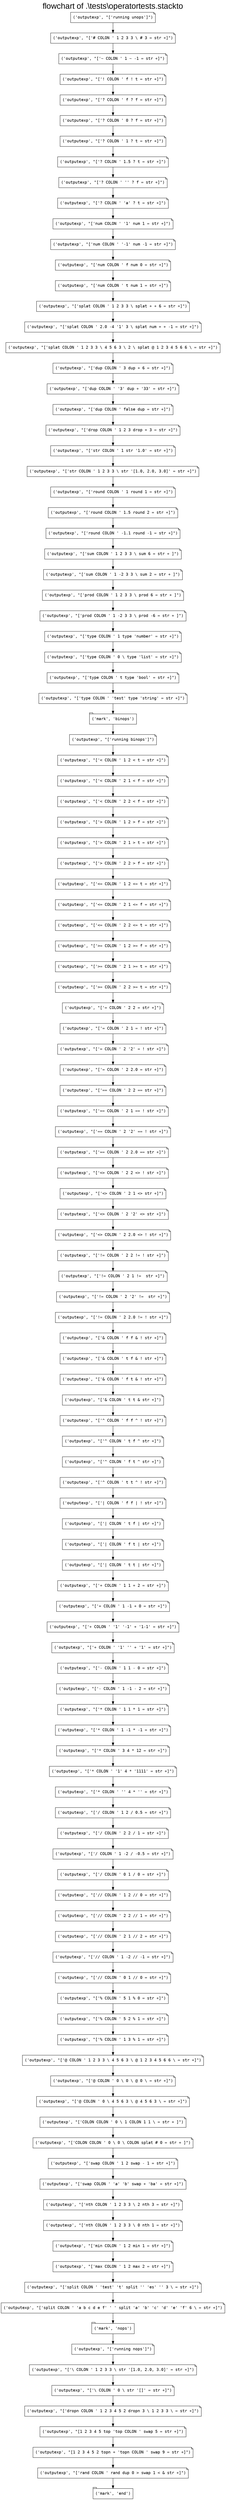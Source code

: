 digraph "flowchart of .\\tests\\operatortests.stackto" {
	label="flowchart of .\\tests\\operatortests.stackto"
	labelloc=t
	fontsize=28
	fontname=Arial
	node [fontname=Consolas]
	edge [fontname=Consolas]
	node [shape=tab]
	"('mark', 'binops')"
	node [shape=oval]
	node [shape=tab]
	"('mark', 'nops')"
	node [shape=oval]
	node [shape=tab]
	"('mark', 'end')"
	node [shape=oval]
	node [shape=note]
	"('outputexp', \"['running unops']\")"
	node [shape=oval]
	node [shape=note]
	"('outputexp', \"['# COLON ' 1 2 3 3 \\ # 3 = str +]\")"
	node [shape=oval]
	node [shape=note]
	"('outputexp', \"['~ COLON ' 1 ~ -1 = str +]\")"
	node [shape=oval]
	node [shape=note]
	"('outputexp', \"['! COLON ' f ! t = str +]\")"
	node [shape=oval]
	node [shape=note]
	"('outputexp', \"['? COLON ' f ? f = str +]\")"
	node [shape=oval]
	node [shape=note]
	"('outputexp', \"['? COLON ' 0 ? f = str +]\")"
	node [shape=oval]
	node [shape=note]
	"('outputexp', \"['? COLON ' 1 ? t = str +]\")"
	node [shape=oval]
	node [shape=note]
	"('outputexp', \"['? COLON ' 1.5 ? t = str +]\")"
	node [shape=oval]
	node [shape=note]
	"('outputexp', \"['? COLON ' '' ? f = str +]\")"
	node [shape=oval]
	node [shape=note]
	"('outputexp', \"['? COLON ' 'a' ? t = str +]\")"
	node [shape=oval]
	node [shape=note]
	"('outputexp', \"['num COLON ' '1' num 1 = str +]\")"
	node [shape=oval]
	node [shape=note]
	"('outputexp', \"['num COLON ' '-1' num -1 = str +]\")"
	node [shape=oval]
	node [shape=note]
	"('outputexp', \"['num COLON ' f num 0 = str +]\")"
	node [shape=oval]
	node [shape=note]
	"('outputexp', \"['num COLON ' t num 1 = str +]\")"
	node [shape=oval]
	node [shape=note]
	"('outputexp', \"['splat COLON ' 1 2 3 3 \\ splat + + 6 = str +]\")"
	node [shape=oval]
	node [shape=note]
	"('outputexp', \"['splat COLON ' 2.0 -4 '1' 3 \\ splat num + + -1 = str +]\")"
	node [shape=oval]
	node [shape=note]
	"('outputexp', \"['splat COLON ' 1 2 3 3 \\ 4 5 6 3 \\ 2 \\ splat @ 1 2 3 4 5 6 6 \\ = str +]\")"
	node [shape=oval]
	node [shape=note]
	"('outputexp', \"['dup COLON ' 3 dup + 6 = str +]\")"
	node [shape=oval]
	node [shape=note]
	"('outputexp', \"['dup COLON ' '3' dup + '33' = str +]\")"
	node [shape=oval]
	node [shape=note]
	"('outputexp', \"['dup COLON ' false dup = str +]\")"
	node [shape=oval]
	node [shape=note]
	"('outputexp', \"['drop COLON ' 1 2 3 drop + 3 = str +]\")"
	node [shape=oval]
	node [shape=note]
	"('outputexp', \"['str COLON ' 1 str '1.0' = str +]\")"
	node [shape=oval]
	node [shape=note]
	"('outputexp', \"['str COLON ' 1 2 3 3 \\ str '[1.0, 2.0, 3.0]' = str +]\")"
	node [shape=oval]
	node [shape=note]
	"('outputexp', \"['round COLON ' 1 round 1 = str +]\")"
	node [shape=oval]
	node [shape=note]
	"('outputexp', \"['round COLON ' 1.5 round 2 = str +]\")"
	node [shape=oval]
	node [shape=note]
	"('outputexp', \"['round COLON ' -1.1 round -1 = str +]\")"
	node [shape=oval]
	node [shape=note]
	"('outputexp', \"['sum COLON ' 1 2 3 3 \\ sum 6 = str + ]\")"
	node [shape=oval]
	node [shape=note]
	"('outputexp', \"['sum COLON ' 1 -2 3 3 \\ sum 2 = str + ]\")"
	node [shape=oval]
	node [shape=note]
	"('outputexp', \"['prod COLON ' 1 2 3 3 \\ prod 6 = str + ]\")"
	node [shape=oval]
	node [shape=note]
	"('outputexp', \"['prod COLON ' 1 -2 3 3 \\ prod -6 = str + ]\")"
	node [shape=oval]
	node [shape=note]
	"('outputexp', \"['type COLON ' 1 type 'number' = str +]\")"
	node [shape=oval]
	node [shape=note]
	"('outputexp', \"['type COLON ' 0 \\ type 'list' = str +]\")"
	node [shape=oval]
	node [shape=note]
	"('outputexp', \"['type COLON ' t type 'bool' = str +]\")"
	node [shape=oval]
	node [shape=note]
	"('outputexp', \"['type COLON ' 'test' type 'string' = str +]\")"
	node [shape=oval]
	node [shape=note]
	"('outputexp', \"['running binops']\")"
	node [shape=oval]
	node [shape=note]
	"('outputexp', \"['< COLON ' 1 2 < t = str +]\")"
	node [shape=oval]
	node [shape=note]
	"('outputexp', \"['< COLON ' 2 1 < f = str +]\")"
	node [shape=oval]
	node [shape=note]
	"('outputexp', \"['< COLON ' 2 2 < f = str +]\")"
	node [shape=oval]
	node [shape=note]
	"('outputexp', \"['> COLON ' 1 2 > f = str +]\")"
	node [shape=oval]
	node [shape=note]
	"('outputexp', \"['> COLON ' 2 1 > t = str +]\")"
	node [shape=oval]
	node [shape=note]
	"('outputexp', \"['> COLON ' 2 2 > f = str +]\")"
	node [shape=oval]
	node [shape=note]
	"('outputexp', \"['<= COLON ' 1 2 <= t = str +]\")"
	node [shape=oval]
	node [shape=note]
	"('outputexp', \"['<= COLON ' 2 1 <= f = str +]\")"
	node [shape=oval]
	node [shape=note]
	"('outputexp', \"['<= COLON ' 2 2 <= t = str +]\")"
	node [shape=oval]
	node [shape=note]
	"('outputexp', \"['>= COLON ' 1 2 >= f = str +]\")"
	node [shape=oval]
	node [shape=note]
	"('outputexp', \"['>= COLON ' 2 1 >= t = str +]\")"
	node [shape=oval]
	node [shape=note]
	"('outputexp', \"['>= COLON ' 2 2 >= t = str +]\")"
	node [shape=oval]
	node [shape=note]
	"('outputexp', \"['= COLON ' 2 2 = str +]\")"
	node [shape=oval]
	node [shape=note]
	"('outputexp', \"['= COLON ' 2 1 = ! str +]\")"
	node [shape=oval]
	node [shape=note]
	"('outputexp', \"['= COLON ' 2 '2' = ! str +]\")"
	node [shape=oval]
	node [shape=note]
	"('outputexp', \"['= COLON ' 2 2.0 = str +]\")"
	node [shape=oval]
	node [shape=note]
	"('outputexp', \"['== COLON ' 2 2 == str +]\")"
	node [shape=oval]
	node [shape=note]
	"('outputexp', \"['== COLON ' 2 1 == ! str +]\")"
	node [shape=oval]
	node [shape=note]
	"('outputexp', \"['== COLON ' 2 '2' == ! str +]\")"
	node [shape=oval]
	node [shape=note]
	"('outputexp', \"['== COLON ' 2 2.0 == str +]\")"
	node [shape=oval]
	node [shape=note]
	"('outputexp', \"['<> COLON ' 2 2 <> ! str +]\")"
	node [shape=oval]
	node [shape=note]
	"('outputexp', \"['<> COLON ' 2 1 <> str +]\")"
	node [shape=oval]
	node [shape=note]
	"('outputexp', \"['<> COLON ' 2 '2' <> str +]\")"
	node [shape=oval]
	node [shape=note]
	"('outputexp', \"['<> COLON ' 2 2.0 <> ! str +]\")"
	node [shape=oval]
	node [shape=note]
	"('outputexp', \"['!= COLON ' 2 2 != ! str +]\")"
	node [shape=oval]
	node [shape=note]
	"('outputexp', \"['!= COLON ' 2 1 !=  str +]\")"
	node [shape=oval]
	node [shape=note]
	"('outputexp', \"['!= COLON ' 2 '2' !=  str +]\")"
	node [shape=oval]
	node [shape=note]
	"('outputexp', \"['!= COLON ' 2 2.0 != ! str +]\")"
	node [shape=oval]
	node [shape=note]
	"('outputexp', \"['& COLON ' f f & ! str +]\")"
	node [shape=oval]
	node [shape=note]
	"('outputexp', \"['& COLON ' t f & ! str +]\")"
	node [shape=oval]
	node [shape=note]
	"('outputexp', \"['& COLON ' f t & ! str +]\")"
	node [shape=oval]
	node [shape=note]
	"('outputexp', \"['& COLON ' t t & str +]\")"
	node [shape=oval]
	node [shape=note]
	"('outputexp', \"['^ COLON ' f f ^ ! str +]\")"
	node [shape=oval]
	node [shape=note]
	"('outputexp', \"['^ COLON ' t f ^ str +]\")"
	node [shape=oval]
	node [shape=note]
	"('outputexp', \"['^ COLON ' f t ^ str +]\")"
	node [shape=oval]
	node [shape=note]
	"('outputexp', \"['^ COLON ' t t ^ ! str +]\")"
	node [shape=oval]
	node [shape=note]
	"('outputexp', \"['| COLON ' f f | ! str +]\")"
	node [shape=oval]
	node [shape=note]
	"('outputexp', \"['| COLON ' t f | str +]\")"
	node [shape=oval]
	node [shape=note]
	"('outputexp', \"['| COLON ' f t | str +]\")"
	node [shape=oval]
	node [shape=note]
	"('outputexp', \"['| COLON ' t t | str +]\")"
	node [shape=oval]
	node [shape=note]
	"('outputexp', \"['+ COLON ' 1 1 + 2 = str +]\")"
	node [shape=oval]
	node [shape=note]
	"('outputexp', \"['+ COLON ' 1 -1 + 0 = str +]\")"
	node [shape=oval]
	node [shape=note]
	"('outputexp', \"['+ COLON ' '1' '-1' + '1-1' = str +]\")"
	node [shape=oval]
	node [shape=note]
	"('outputexp', \"['+ COLON ' '1' '' + '1' = str +]\")"
	node [shape=oval]
	node [shape=note]
	"('outputexp', \"['- COLON ' 1 1 - 0 = str +]\")"
	node [shape=oval]
	node [shape=note]
	"('outputexp', \"['- COLON ' 1 -1 - 2 = str +]\")"
	node [shape=oval]
	node [shape=note]
	"('outputexp', \"['* COLON ' 1 1 * 1 = str +]\")"
	node [shape=oval]
	node [shape=note]
	"('outputexp', \"['* COLON ' 1 -1 * -1 = str +]\")"
	node [shape=oval]
	node [shape=note]
	"('outputexp', \"['* COLON ' 3 4 * 12 = str +]\")"
	node [shape=oval]
	node [shape=note]
	"('outputexp', \"['* COLON ' '1' 4 * '1111' = str +]\")"
	node [shape=oval]
	node [shape=note]
	"('outputexp', \"['* COLON ' '' 4 * '' = str +]\")"
	node [shape=oval]
	node [shape=note]
	"('outputexp', \"['/ COLON ' 1 2 / 0.5 = str +]\")"
	node [shape=oval]
	node [shape=note]
	"('outputexp', \"['/ COLON ' 2 2 / 1 = str +]\")"
	node [shape=oval]
	node [shape=note]
	"('outputexp', \"['/ COLON ' 1 -2 / -0.5 = str +]\")"
	node [shape=oval]
	node [shape=note]
	"('outputexp', \"['/ COLON ' 0 1 / 0 = str +]\")"
	node [shape=oval]
	node [shape=note]
	"('outputexp', \"['// COLON ' 1 2 // 0 = str +]\")"
	node [shape=oval]
	node [shape=note]
	"('outputexp', \"['// COLON ' 2 2 // 1 = str +]\")"
	node [shape=oval]
	node [shape=note]
	"('outputexp', \"['// COLON ' 2 1 // 2 = str +]\")"
	node [shape=oval]
	node [shape=note]
	"('outputexp', \"['// COLON ' 1 -2 // -1 = str +]\")"
	node [shape=oval]
	node [shape=note]
	"('outputexp', \"['// COLON ' 0 1 // 0 = str +]\")"
	node [shape=oval]
	node [shape=note]
	"('outputexp', \"['% COLON ' 5 1 % 0 = str +]\")"
	node [shape=oval]
	node [shape=note]
	"('outputexp', \"['% COLON ' 5 2 % 1 = str +]\")"
	node [shape=oval]
	node [shape=note]
	"('outputexp', \"['% COLON ' 1 3 % 1 = str +]\")"
	node [shape=oval]
	node [shape=note]
	"('outputexp', \"['@ COLON ' 1 2 3 3 \\ 4 5 6 3 \\ @ 1 2 3 4 5 6 6 \\ = str +]\")"
	node [shape=oval]
	node [shape=note]
	"('outputexp', \"['@ COLON ' 0 \\ 0 \\ @ 0 \\ = str +]\")"
	node [shape=oval]
	node [shape=note]
	"('outputexp', \"['@ COLON ' 0 \\ 4 5 6 3 \\ @ 4 5 6 3 \\ = str +]\")"
	node [shape=oval]
	node [shape=note]
	"('outputexp', \"['COLON COLON ' 0 \\ 1 COLON 1 1 \\ = str + ]\")"
	node [shape=oval]
	node [shape=note]
	"('outputexp', \"['COLON COLON ' 0 \\ 0 \\ COLON splat # 0 = str + ]\")"
	node [shape=oval]
	node [shape=note]
	"('outputexp', \"['swap COLON ' 1 2 swap - 1 = str +]\")"
	node [shape=oval]
	node [shape=note]
	"('outputexp', \"['swap COLON ' 'a' 'b' swap + 'ba' = str +]\")"
	node [shape=oval]
	node [shape=note]
	"('outputexp', \"['nth COLON ' 1 2 3 3 \\ 2 nth 3 = str +]\")"
	node [shape=oval]
	node [shape=note]
	"('outputexp', \"['nth COLON ' 1 2 3 3 \\ 0 nth 1 = str +]\")"
	node [shape=oval]
	node [shape=note]
	"('outputexp', \"['min COLON ' 1 2 min 1 = str +]\")"
	node [shape=oval]
	node [shape=note]
	"('outputexp', \"['max COLON ' 1 2 max 2 = str +]\")"
	node [shape=oval]
	node [shape=note]
	"('outputexp', \"['split COLON ' 'test' 't' split '' 'es' '' 3 \\ = str +]\")"
	node [shape=oval]
	node [shape=note]
	"('outputexp', \"['split COLON ' 'a b c d e f' ' ' split 'a' 'b' 'c' 'd' 'e' 'f' 6 \\ = str +]\")"
	node [shape=oval]
	node [shape=note]
	"('outputexp', \"['running nops']\")"
	node [shape=oval]
	node [shape=note]
	"('outputexp', \"['\\ COLON ' 1 2 3 3 \\ str '[1.0, 2.0, 3.0]' = str +]\")"
	node [shape=oval]
	node [shape=note]
	"('outputexp', \"['\\ COLON ' 0 \\ str '[]' = str +]\")"
	node [shape=oval]
	node [shape=note]
	"('outputexp', \"['dropn COLON ' 1 2 3 4 5 2 dropn 3 \\ 1 2 3 3 \\ = str +]\")"
	node [shape=oval]
	node [shape=note]
	"('outputexp', \"[1 2 3 4 5 top 'top COLON ' swap 5 = str +]\")"
	node [shape=oval]
	node [shape=note]
	"('outputexp', \"[1 2 3 4 5 2 topn + 'topn COLON ' swap 9 = str +]\")"
	node [shape=oval]
	node [shape=note]
	"('outputexp', \"['rand COLON ' rand dup 0 > swap 1 < & str +]\")"
	node [shape=oval]
	"('outputexp', \"['running unops']\")" -> "('outputexp', \"['# COLON ' 1 2 3 3 \\ # 3 = str +]\")"
	"('outputexp', \"['# COLON ' 1 2 3 3 \\ # 3 = str +]\")" -> "('outputexp', \"['~ COLON ' 1 ~ -1 = str +]\")"
	"('outputexp', \"['~ COLON ' 1 ~ -1 = str +]\")" -> "('outputexp', \"['! COLON ' f ! t = str +]\")"
	"('outputexp', \"['! COLON ' f ! t = str +]\")" -> "('outputexp', \"['? COLON ' f ? f = str +]\")"
	"('outputexp', \"['? COLON ' f ? f = str +]\")" -> "('outputexp', \"['? COLON ' 0 ? f = str +]\")"
	"('outputexp', \"['? COLON ' 0 ? f = str +]\")" -> "('outputexp', \"['? COLON ' 1 ? t = str +]\")"
	"('outputexp', \"['? COLON ' 1 ? t = str +]\")" -> "('outputexp', \"['? COLON ' 1.5 ? t = str +]\")"
	"('outputexp', \"['? COLON ' 1.5 ? t = str +]\")" -> "('outputexp', \"['? COLON ' '' ? f = str +]\")"
	"('outputexp', \"['? COLON ' '' ? f = str +]\")" -> "('outputexp', \"['? COLON ' 'a' ? t = str +]\")"
	"('outputexp', \"['? COLON ' 'a' ? t = str +]\")" -> "('outputexp', \"['num COLON ' '1' num 1 = str +]\")"
	"('outputexp', \"['num COLON ' '1' num 1 = str +]\")" -> "('outputexp', \"['num COLON ' '-1' num -1 = str +]\")"
	"('outputexp', \"['num COLON ' '-1' num -1 = str +]\")" -> "('outputexp', \"['num COLON ' f num 0 = str +]\")"
	"('outputexp', \"['num COLON ' f num 0 = str +]\")" -> "('outputexp', \"['num COLON ' t num 1 = str +]\")"
	"('outputexp', \"['num COLON ' t num 1 = str +]\")" -> "('outputexp', \"['splat COLON ' 1 2 3 3 \\ splat + + 6 = str +]\")"
	"('outputexp', \"['splat COLON ' 1 2 3 3 \\ splat + + 6 = str +]\")" -> "('outputexp', \"['splat COLON ' 2.0 -4 '1' 3 \\ splat num + + -1 = str +]\")"
	"('outputexp', \"['splat COLON ' 2.0 -4 '1' 3 \\ splat num + + -1 = str +]\")" -> "('outputexp', \"['splat COLON ' 1 2 3 3 \\ 4 5 6 3 \\ 2 \\ splat @ 1 2 3 4 5 6 6 \\ = str +]\")"
	"('outputexp', \"['splat COLON ' 1 2 3 3 \\ 4 5 6 3 \\ 2 \\ splat @ 1 2 3 4 5 6 6 \\ = str +]\")" -> "('outputexp', \"['dup COLON ' 3 dup + 6 = str +]\")"
	"('outputexp', \"['dup COLON ' 3 dup + 6 = str +]\")" -> "('outputexp', \"['dup COLON ' '3' dup + '33' = str +]\")"
	"('outputexp', \"['dup COLON ' '3' dup + '33' = str +]\")" -> "('outputexp', \"['dup COLON ' false dup = str +]\")"
	"('outputexp', \"['dup COLON ' false dup = str +]\")" -> "('outputexp', \"['drop COLON ' 1 2 3 drop + 3 = str +]\")"
	"('outputexp', \"['drop COLON ' 1 2 3 drop + 3 = str +]\")" -> "('outputexp', \"['str COLON ' 1 str '1.0' = str +]\")"
	"('outputexp', \"['str COLON ' 1 str '1.0' = str +]\")" -> "('outputexp', \"['str COLON ' 1 2 3 3 \\ str '[1.0, 2.0, 3.0]' = str +]\")"
	"('outputexp', \"['str COLON ' 1 2 3 3 \\ str '[1.0, 2.0, 3.0]' = str +]\")" -> "('outputexp', \"['round COLON ' 1 round 1 = str +]\")"
	"('outputexp', \"['round COLON ' 1 round 1 = str +]\")" -> "('outputexp', \"['round COLON ' 1.5 round 2 = str +]\")"
	"('outputexp', \"['round COLON ' 1.5 round 2 = str +]\")" -> "('outputexp', \"['round COLON ' -1.1 round -1 = str +]\")"
	"('outputexp', \"['round COLON ' -1.1 round -1 = str +]\")" -> "('outputexp', \"['sum COLON ' 1 2 3 3 \\ sum 6 = str + ]\")"
	"('outputexp', \"['sum COLON ' 1 2 3 3 \\ sum 6 = str + ]\")" -> "('outputexp', \"['sum COLON ' 1 -2 3 3 \\ sum 2 = str + ]\")"
	"('outputexp', \"['sum COLON ' 1 -2 3 3 \\ sum 2 = str + ]\")" -> "('outputexp', \"['prod COLON ' 1 2 3 3 \\ prod 6 = str + ]\")"
	"('outputexp', \"['prod COLON ' 1 2 3 3 \\ prod 6 = str + ]\")" -> "('outputexp', \"['prod COLON ' 1 -2 3 3 \\ prod -6 = str + ]\")"
	"('outputexp', \"['prod COLON ' 1 -2 3 3 \\ prod -6 = str + ]\")" -> "('outputexp', \"['type COLON ' 1 type 'number' = str +]\")"
	"('outputexp', \"['type COLON ' 1 type 'number' = str +]\")" -> "('outputexp', \"['type COLON ' 0 \\ type 'list' = str +]\")"
	"('outputexp', \"['type COLON ' 0 \\ type 'list' = str +]\")" -> "('outputexp', \"['type COLON ' t type 'bool' = str +]\")"
	"('outputexp', \"['type COLON ' t type 'bool' = str +]\")" -> "('outputexp', \"['type COLON ' 'test' type 'string' = str +]\")"
	"('outputexp', \"['type COLON ' 'test' type 'string' = str +]\")" -> "('mark', 'binops')"
	"('mark', 'binops')" -> "('outputexp', \"['running binops']\")"
	"('outputexp', \"['running binops']\")" -> "('outputexp', \"['< COLON ' 1 2 < t = str +]\")"
	"('outputexp', \"['< COLON ' 1 2 < t = str +]\")" -> "('outputexp', \"['< COLON ' 2 1 < f = str +]\")"
	"('outputexp', \"['< COLON ' 2 1 < f = str +]\")" -> "('outputexp', \"['< COLON ' 2 2 < f = str +]\")"
	"('outputexp', \"['< COLON ' 2 2 < f = str +]\")" -> "('outputexp', \"['> COLON ' 1 2 > f = str +]\")"
	"('outputexp', \"['> COLON ' 1 2 > f = str +]\")" -> "('outputexp', \"['> COLON ' 2 1 > t = str +]\")"
	"('outputexp', \"['> COLON ' 2 1 > t = str +]\")" -> "('outputexp', \"['> COLON ' 2 2 > f = str +]\")"
	"('outputexp', \"['> COLON ' 2 2 > f = str +]\")" -> "('outputexp', \"['<= COLON ' 1 2 <= t = str +]\")"
	"('outputexp', \"['<= COLON ' 1 2 <= t = str +]\")" -> "('outputexp', \"['<= COLON ' 2 1 <= f = str +]\")"
	"('outputexp', \"['<= COLON ' 2 1 <= f = str +]\")" -> "('outputexp', \"['<= COLON ' 2 2 <= t = str +]\")"
	"('outputexp', \"['<= COLON ' 2 2 <= t = str +]\")" -> "('outputexp', \"['>= COLON ' 1 2 >= f = str +]\")"
	"('outputexp', \"['>= COLON ' 1 2 >= f = str +]\")" -> "('outputexp', \"['>= COLON ' 2 1 >= t = str +]\")"
	"('outputexp', \"['>= COLON ' 2 1 >= t = str +]\")" -> "('outputexp', \"['>= COLON ' 2 2 >= t = str +]\")"
	"('outputexp', \"['>= COLON ' 2 2 >= t = str +]\")" -> "('outputexp', \"['= COLON ' 2 2 = str +]\")"
	"('outputexp', \"['= COLON ' 2 2 = str +]\")" -> "('outputexp', \"['= COLON ' 2 1 = ! str +]\")"
	"('outputexp', \"['= COLON ' 2 1 = ! str +]\")" -> "('outputexp', \"['= COLON ' 2 '2' = ! str +]\")"
	"('outputexp', \"['= COLON ' 2 '2' = ! str +]\")" -> "('outputexp', \"['= COLON ' 2 2.0 = str +]\")"
	"('outputexp', \"['= COLON ' 2 2.0 = str +]\")" -> "('outputexp', \"['== COLON ' 2 2 == str +]\")"
	"('outputexp', \"['== COLON ' 2 2 == str +]\")" -> "('outputexp', \"['== COLON ' 2 1 == ! str +]\")"
	"('outputexp', \"['== COLON ' 2 1 == ! str +]\")" -> "('outputexp', \"['== COLON ' 2 '2' == ! str +]\")"
	"('outputexp', \"['== COLON ' 2 '2' == ! str +]\")" -> "('outputexp', \"['== COLON ' 2 2.0 == str +]\")"
	"('outputexp', \"['== COLON ' 2 2.0 == str +]\")" -> "('outputexp', \"['<> COLON ' 2 2 <> ! str +]\")"
	"('outputexp', \"['<> COLON ' 2 2 <> ! str +]\")" -> "('outputexp', \"['<> COLON ' 2 1 <> str +]\")"
	"('outputexp', \"['<> COLON ' 2 1 <> str +]\")" -> "('outputexp', \"['<> COLON ' 2 '2' <> str +]\")"
	"('outputexp', \"['<> COLON ' 2 '2' <> str +]\")" -> "('outputexp', \"['<> COLON ' 2 2.0 <> ! str +]\")"
	"('outputexp', \"['<> COLON ' 2 2.0 <> ! str +]\")" -> "('outputexp', \"['!= COLON ' 2 2 != ! str +]\")"
	"('outputexp', \"['!= COLON ' 2 2 != ! str +]\")" -> "('outputexp', \"['!= COLON ' 2 1 !=  str +]\")"
	"('outputexp', \"['!= COLON ' 2 1 !=  str +]\")" -> "('outputexp', \"['!= COLON ' 2 '2' !=  str +]\")"
	"('outputexp', \"['!= COLON ' 2 '2' !=  str +]\")" -> "('outputexp', \"['!= COLON ' 2 2.0 != ! str +]\")"
	"('outputexp', \"['!= COLON ' 2 2.0 != ! str +]\")" -> "('outputexp', \"['& COLON ' f f & ! str +]\")"
	"('outputexp', \"['& COLON ' f f & ! str +]\")" -> "('outputexp', \"['& COLON ' t f & ! str +]\")"
	"('outputexp', \"['& COLON ' t f & ! str +]\")" -> "('outputexp', \"['& COLON ' f t & ! str +]\")"
	"('outputexp', \"['& COLON ' f t & ! str +]\")" -> "('outputexp', \"['& COLON ' t t & str +]\")"
	"('outputexp', \"['& COLON ' t t & str +]\")" -> "('outputexp', \"['^ COLON ' f f ^ ! str +]\")"
	"('outputexp', \"['^ COLON ' f f ^ ! str +]\")" -> "('outputexp', \"['^ COLON ' t f ^ str +]\")"
	"('outputexp', \"['^ COLON ' t f ^ str +]\")" -> "('outputexp', \"['^ COLON ' f t ^ str +]\")"
	"('outputexp', \"['^ COLON ' f t ^ str +]\")" -> "('outputexp', \"['^ COLON ' t t ^ ! str +]\")"
	"('outputexp', \"['^ COLON ' t t ^ ! str +]\")" -> "('outputexp', \"['| COLON ' f f | ! str +]\")"
	"('outputexp', \"['| COLON ' f f | ! str +]\")" -> "('outputexp', \"['| COLON ' t f | str +]\")"
	"('outputexp', \"['| COLON ' t f | str +]\")" -> "('outputexp', \"['| COLON ' f t | str +]\")"
	"('outputexp', \"['| COLON ' f t | str +]\")" -> "('outputexp', \"['| COLON ' t t | str +]\")"
	"('outputexp', \"['| COLON ' t t | str +]\")" -> "('outputexp', \"['+ COLON ' 1 1 + 2 = str +]\")"
	"('outputexp', \"['+ COLON ' 1 1 + 2 = str +]\")" -> "('outputexp', \"['+ COLON ' 1 -1 + 0 = str +]\")"
	"('outputexp', \"['+ COLON ' 1 -1 + 0 = str +]\")" -> "('outputexp', \"['+ COLON ' '1' '-1' + '1-1' = str +]\")"
	"('outputexp', \"['+ COLON ' '1' '-1' + '1-1' = str +]\")" -> "('outputexp', \"['+ COLON ' '1' '' + '1' = str +]\")"
	"('outputexp', \"['+ COLON ' '1' '' + '1' = str +]\")" -> "('outputexp', \"['- COLON ' 1 1 - 0 = str +]\")"
	"('outputexp', \"['- COLON ' 1 1 - 0 = str +]\")" -> "('outputexp', \"['- COLON ' 1 -1 - 2 = str +]\")"
	"('outputexp', \"['- COLON ' 1 -1 - 2 = str +]\")" -> "('outputexp', \"['* COLON ' 1 1 * 1 = str +]\")"
	"('outputexp', \"['* COLON ' 1 1 * 1 = str +]\")" -> "('outputexp', \"['* COLON ' 1 -1 * -1 = str +]\")"
	"('outputexp', \"['* COLON ' 1 -1 * -1 = str +]\")" -> "('outputexp', \"['* COLON ' 3 4 * 12 = str +]\")"
	"('outputexp', \"['* COLON ' 3 4 * 12 = str +]\")" -> "('outputexp', \"['* COLON ' '1' 4 * '1111' = str +]\")"
	"('outputexp', \"['* COLON ' '1' 4 * '1111' = str +]\")" -> "('outputexp', \"['* COLON ' '' 4 * '' = str +]\")"
	"('outputexp', \"['* COLON ' '' 4 * '' = str +]\")" -> "('outputexp', \"['/ COLON ' 1 2 / 0.5 = str +]\")"
	"('outputexp', \"['/ COLON ' 1 2 / 0.5 = str +]\")" -> "('outputexp', \"['/ COLON ' 2 2 / 1 = str +]\")"
	"('outputexp', \"['/ COLON ' 2 2 / 1 = str +]\")" -> "('outputexp', \"['/ COLON ' 1 -2 / -0.5 = str +]\")"
	"('outputexp', \"['/ COLON ' 1 -2 / -0.5 = str +]\")" -> "('outputexp', \"['/ COLON ' 0 1 / 0 = str +]\")"
	"('outputexp', \"['/ COLON ' 0 1 / 0 = str +]\")" -> "('outputexp', \"['// COLON ' 1 2 // 0 = str +]\")"
	"('outputexp', \"['// COLON ' 1 2 // 0 = str +]\")" -> "('outputexp', \"['// COLON ' 2 2 // 1 = str +]\")"
	"('outputexp', \"['// COLON ' 2 2 // 1 = str +]\")" -> "('outputexp', \"['// COLON ' 2 1 // 2 = str +]\")"
	"('outputexp', \"['// COLON ' 2 1 // 2 = str +]\")" -> "('outputexp', \"['// COLON ' 1 -2 // -1 = str +]\")"
	"('outputexp', \"['// COLON ' 1 -2 // -1 = str +]\")" -> "('outputexp', \"['// COLON ' 0 1 // 0 = str +]\")"
	"('outputexp', \"['// COLON ' 0 1 // 0 = str +]\")" -> "('outputexp', \"['% COLON ' 5 1 % 0 = str +]\")"
	"('outputexp', \"['% COLON ' 5 1 % 0 = str +]\")" -> "('outputexp', \"['% COLON ' 5 2 % 1 = str +]\")"
	"('outputexp', \"['% COLON ' 5 2 % 1 = str +]\")" -> "('outputexp', \"['% COLON ' 1 3 % 1 = str +]\")"
	"('outputexp', \"['% COLON ' 1 3 % 1 = str +]\")" -> "('outputexp', \"['@ COLON ' 1 2 3 3 \\ 4 5 6 3 \\ @ 1 2 3 4 5 6 6 \\ = str +]\")"
	"('outputexp', \"['@ COLON ' 1 2 3 3 \\ 4 5 6 3 \\ @ 1 2 3 4 5 6 6 \\ = str +]\")" -> "('outputexp', \"['@ COLON ' 0 \\ 0 \\ @ 0 \\ = str +]\")"
	"('outputexp', \"['@ COLON ' 0 \\ 0 \\ @ 0 \\ = str +]\")" -> "('outputexp', \"['@ COLON ' 0 \\ 4 5 6 3 \\ @ 4 5 6 3 \\ = str +]\")"
	"('outputexp', \"['@ COLON ' 0 \\ 4 5 6 3 \\ @ 4 5 6 3 \\ = str +]\")" -> "('outputexp', \"['COLON COLON ' 0 \\ 1 COLON 1 1 \\ = str + ]\")"
	"('outputexp', \"['COLON COLON ' 0 \\ 1 COLON 1 1 \\ = str + ]\")" -> "('outputexp', \"['COLON COLON ' 0 \\ 0 \\ COLON splat # 0 = str + ]\")"
	"('outputexp', \"['COLON COLON ' 0 \\ 0 \\ COLON splat # 0 = str + ]\")" -> "('outputexp', \"['swap COLON ' 1 2 swap - 1 = str +]\")"
	"('outputexp', \"['swap COLON ' 1 2 swap - 1 = str +]\")" -> "('outputexp', \"['swap COLON ' 'a' 'b' swap + 'ba' = str +]\")"
	"('outputexp', \"['swap COLON ' 'a' 'b' swap + 'ba' = str +]\")" -> "('outputexp', \"['nth COLON ' 1 2 3 3 \\ 2 nth 3 = str +]\")"
	"('outputexp', \"['nth COLON ' 1 2 3 3 \\ 2 nth 3 = str +]\")" -> "('outputexp', \"['nth COLON ' 1 2 3 3 \\ 0 nth 1 = str +]\")"
	"('outputexp', \"['nth COLON ' 1 2 3 3 \\ 0 nth 1 = str +]\")" -> "('outputexp', \"['min COLON ' 1 2 min 1 = str +]\")"
	"('outputexp', \"['min COLON ' 1 2 min 1 = str +]\")" -> "('outputexp', \"['max COLON ' 1 2 max 2 = str +]\")"
	"('outputexp', \"['max COLON ' 1 2 max 2 = str +]\")" -> "('outputexp', \"['split COLON ' 'test' 't' split '' 'es' '' 3 \\ = str +]\")"
	"('outputexp', \"['split COLON ' 'test' 't' split '' 'es' '' 3 \\ = str +]\")" -> "('outputexp', \"['split COLON ' 'a b c d e f' ' ' split 'a' 'b' 'c' 'd' 'e' 'f' 6 \\ = str +]\")"
	"('outputexp', \"['split COLON ' 'a b c d e f' ' ' split 'a' 'b' 'c' 'd' 'e' 'f' 6 \\ = str +]\")" -> "('mark', 'nops')"
	"('mark', 'nops')" -> "('outputexp', \"['running nops']\")"
	"('outputexp', \"['running nops']\")" -> "('outputexp', \"['\\ COLON ' 1 2 3 3 \\ str '[1.0, 2.0, 3.0]' = str +]\")"
	"('outputexp', \"['\\ COLON ' 1 2 3 3 \\ str '[1.0, 2.0, 3.0]' = str +]\")" -> "('outputexp', \"['\\ COLON ' 0 \\ str '[]' = str +]\")"
	"('outputexp', \"['\\ COLON ' 0 \\ str '[]' = str +]\")" -> "('outputexp', \"['dropn COLON ' 1 2 3 4 5 2 dropn 3 \\ 1 2 3 3 \\ = str +]\")"
	"('outputexp', \"['dropn COLON ' 1 2 3 4 5 2 dropn 3 \\ 1 2 3 3 \\ = str +]\")" -> "('outputexp', \"[1 2 3 4 5 top 'top COLON ' swap 5 = str +]\")"
	"('outputexp', \"[1 2 3 4 5 top 'top COLON ' swap 5 = str +]\")" -> "('outputexp', \"[1 2 3 4 5 2 topn + 'topn COLON ' swap 9 = str +]\")"
	"('outputexp', \"[1 2 3 4 5 2 topn + 'topn COLON ' swap 9 = str +]\")" -> "('outputexp', \"['rand COLON ' rand dup 0 > swap 1 < & str +]\")"
	"('outputexp', \"['rand COLON ' rand dup 0 > swap 1 < & str +]\")" -> "('mark', 'end')"
}
